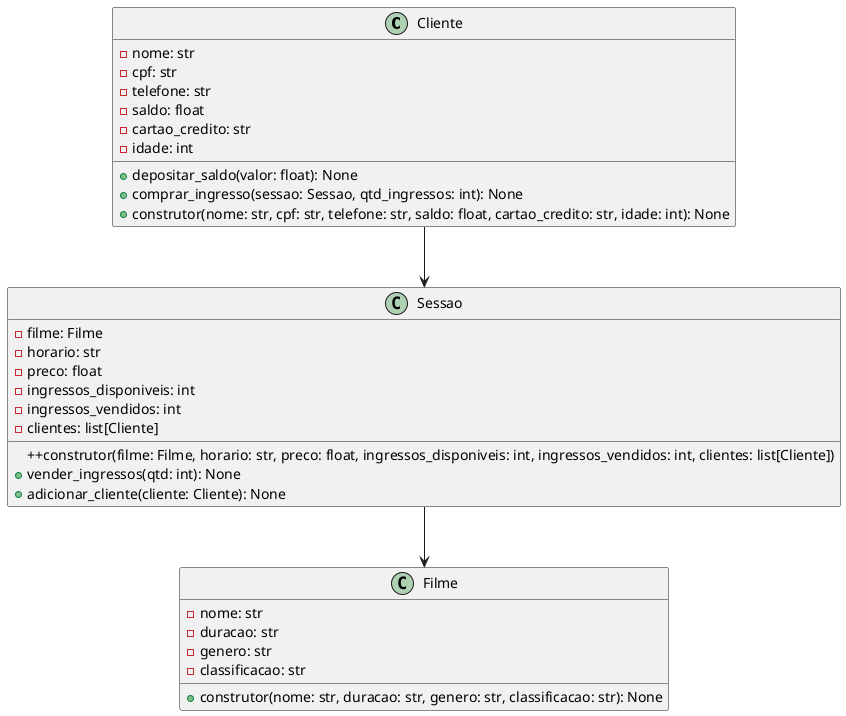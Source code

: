 @startuml N123

class Cliente {
    -nome: str
    -cpf: str
    -telefone: str
    -saldo: float
    -cartao_credito: str
    -idade: int
    +depositar_saldo(valor: float): None
    +comprar_ingresso(sessao: Sessao, qtd_ingressos: int): None
    +construtor(nome: str, cpf: str, telefone: str, saldo: float, cartao_credito: str, idade: int): None
}

class Filme {
    -nome: str
    -duracao: str
    -genero: str
    -classificacao: str
    +construtor(nome: str, duracao: str, genero: str, classificacao: str): None
}

class Sessao {
    -filme: Filme
    -horario: str
    -preco: float
    -ingressos_disponiveis: int
    -ingressos_vendidos: int
    -clientes: list[Cliente]
    ++construtor(filme: Filme, horario: str, preco: float, ingressos_disponiveis: int, ingressos_vendidos: int, clientes: list[Cliente])
    +vender_ingressos(qtd: int): None
    +adicionar_cliente(cliente: Cliente): None
}

Cliente --> Sessao
Sessao --> Filme

@enduml
